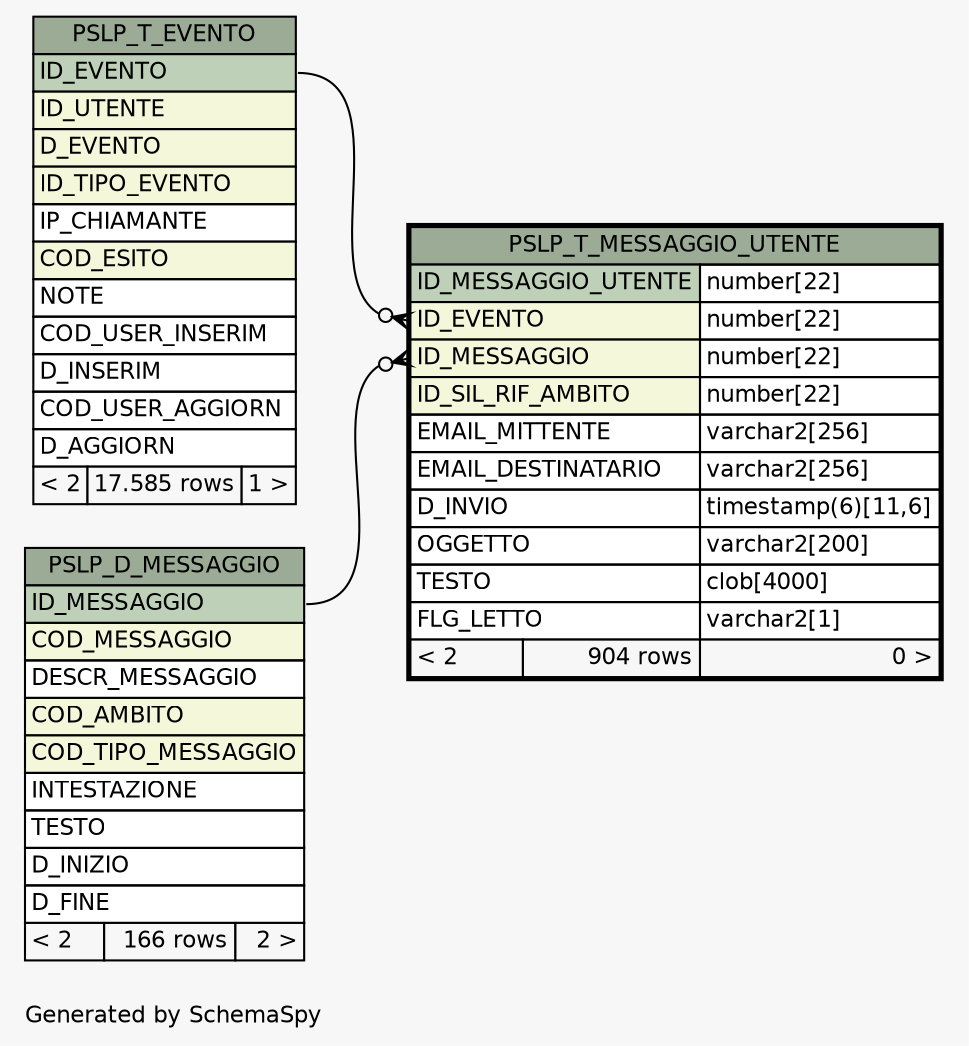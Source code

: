 // dot 2.38.0 on Windows 10 10.0
// SchemaSpy rev 590
digraph "oneDegreeRelationshipsDiagram" {
  graph [
    rankdir="RL"
    bgcolor="#f7f7f7"
    label="\nGenerated by SchemaSpy"
    labeljust="l"
    nodesep="0.18"
    ranksep="0.46"
    fontname="Helvetica"
    fontsize="11"
  ];
  node [
    fontname="Helvetica"
    fontsize="11"
    shape="plaintext"
  ];
  edge [
    arrowsize="0.8"
  ];
  "PSLP_T_MESSAGGIO_UTENTE":"ID_EVENTO":w -> "PSLP_T_EVENTO":"ID_EVENTO":e [arrowhead=none dir=back arrowtail=crowodot];
  "PSLP_T_MESSAGGIO_UTENTE":"ID_MESSAGGIO":w -> "PSLP_D_MESSAGGIO":"ID_MESSAGGIO":e [arrowhead=none dir=back arrowtail=crowodot];
  "PSLP_D_MESSAGGIO" [
    label=<
    <TABLE BORDER="0" CELLBORDER="1" CELLSPACING="0" BGCOLOR="#ffffff">
      <TR><TD COLSPAN="3" BGCOLOR="#9bab96" ALIGN="CENTER">PSLP_D_MESSAGGIO</TD></TR>
      <TR><TD PORT="ID_MESSAGGIO" COLSPAN="3" BGCOLOR="#bed1b8" ALIGN="LEFT">ID_MESSAGGIO</TD></TR>
      <TR><TD PORT="COD_MESSAGGIO" COLSPAN="3" BGCOLOR="#f4f7da" ALIGN="LEFT">COD_MESSAGGIO</TD></TR>
      <TR><TD PORT="DESCR_MESSAGGIO" COLSPAN="3" ALIGN="LEFT">DESCR_MESSAGGIO</TD></TR>
      <TR><TD PORT="COD_AMBITO" COLSPAN="3" BGCOLOR="#f4f7da" ALIGN="LEFT">COD_AMBITO</TD></TR>
      <TR><TD PORT="COD_TIPO_MESSAGGIO" COLSPAN="3" BGCOLOR="#f4f7da" ALIGN="LEFT">COD_TIPO_MESSAGGIO</TD></TR>
      <TR><TD PORT="INTESTAZIONE" COLSPAN="3" ALIGN="LEFT">INTESTAZIONE</TD></TR>
      <TR><TD PORT="TESTO" COLSPAN="3" ALIGN="LEFT">TESTO</TD></TR>
      <TR><TD PORT="D_INIZIO" COLSPAN="3" ALIGN="LEFT">D_INIZIO</TD></TR>
      <TR><TD PORT="D_FINE" COLSPAN="3" ALIGN="LEFT">D_FINE</TD></TR>
      <TR><TD ALIGN="LEFT" BGCOLOR="#f7f7f7">&lt; 2</TD><TD ALIGN="RIGHT" BGCOLOR="#f7f7f7">166 rows</TD><TD ALIGN="RIGHT" BGCOLOR="#f7f7f7">2 &gt;</TD></TR>
    </TABLE>>
    URL="PSLP_D_MESSAGGIO.html"
    tooltip="PSLP_D_MESSAGGIO"
  ];
  "PSLP_T_EVENTO" [
    label=<
    <TABLE BORDER="0" CELLBORDER="1" CELLSPACING="0" BGCOLOR="#ffffff">
      <TR><TD COLSPAN="3" BGCOLOR="#9bab96" ALIGN="CENTER">PSLP_T_EVENTO</TD></TR>
      <TR><TD PORT="ID_EVENTO" COLSPAN="3" BGCOLOR="#bed1b8" ALIGN="LEFT">ID_EVENTO</TD></TR>
      <TR><TD PORT="ID_UTENTE" COLSPAN="3" BGCOLOR="#f4f7da" ALIGN="LEFT">ID_UTENTE</TD></TR>
      <TR><TD PORT="D_EVENTO" COLSPAN="3" BGCOLOR="#f4f7da" ALIGN="LEFT">D_EVENTO</TD></TR>
      <TR><TD PORT="ID_TIPO_EVENTO" COLSPAN="3" BGCOLOR="#f4f7da" ALIGN="LEFT">ID_TIPO_EVENTO</TD></TR>
      <TR><TD PORT="IP_CHIAMANTE" COLSPAN="3" ALIGN="LEFT">IP_CHIAMANTE</TD></TR>
      <TR><TD PORT="COD_ESITO" COLSPAN="3" BGCOLOR="#f4f7da" ALIGN="LEFT">COD_ESITO</TD></TR>
      <TR><TD PORT="NOTE" COLSPAN="3" ALIGN="LEFT">NOTE</TD></TR>
      <TR><TD PORT="COD_USER_INSERIM" COLSPAN="3" ALIGN="LEFT">COD_USER_INSERIM</TD></TR>
      <TR><TD PORT="D_INSERIM" COLSPAN="3" ALIGN="LEFT">D_INSERIM</TD></TR>
      <TR><TD PORT="COD_USER_AGGIORN" COLSPAN="3" ALIGN="LEFT">COD_USER_AGGIORN</TD></TR>
      <TR><TD PORT="D_AGGIORN" COLSPAN="3" ALIGN="LEFT">D_AGGIORN</TD></TR>
      <TR><TD ALIGN="LEFT" BGCOLOR="#f7f7f7">&lt; 2</TD><TD ALIGN="RIGHT" BGCOLOR="#f7f7f7">17.585 rows</TD><TD ALIGN="RIGHT" BGCOLOR="#f7f7f7">1 &gt;</TD></TR>
    </TABLE>>
    URL="PSLP_T_EVENTO.html"
    tooltip="PSLP_T_EVENTO"
  ];
  "PSLP_T_MESSAGGIO_UTENTE" [
    label=<
    <TABLE BORDER="2" CELLBORDER="1" CELLSPACING="0" BGCOLOR="#ffffff">
      <TR><TD COLSPAN="3" BGCOLOR="#9bab96" ALIGN="CENTER">PSLP_T_MESSAGGIO_UTENTE</TD></TR>
      <TR><TD PORT="ID_MESSAGGIO_UTENTE" COLSPAN="2" BGCOLOR="#bed1b8" ALIGN="LEFT">ID_MESSAGGIO_UTENTE</TD><TD PORT="ID_MESSAGGIO_UTENTE.type" ALIGN="LEFT">number[22]</TD></TR>
      <TR><TD PORT="ID_EVENTO" COLSPAN="2" BGCOLOR="#f4f7da" ALIGN="LEFT">ID_EVENTO</TD><TD PORT="ID_EVENTO.type" ALIGN="LEFT">number[22]</TD></TR>
      <TR><TD PORT="ID_MESSAGGIO" COLSPAN="2" BGCOLOR="#f4f7da" ALIGN="LEFT">ID_MESSAGGIO</TD><TD PORT="ID_MESSAGGIO.type" ALIGN="LEFT">number[22]</TD></TR>
      <TR><TD PORT="ID_SIL_RIF_AMBITO" COLSPAN="2" BGCOLOR="#f4f7da" ALIGN="LEFT">ID_SIL_RIF_AMBITO</TD><TD PORT="ID_SIL_RIF_AMBITO.type" ALIGN="LEFT">number[22]</TD></TR>
      <TR><TD PORT="EMAIL_MITTENTE" COLSPAN="2" ALIGN="LEFT">EMAIL_MITTENTE</TD><TD PORT="EMAIL_MITTENTE.type" ALIGN="LEFT">varchar2[256]</TD></TR>
      <TR><TD PORT="EMAIL_DESTINATARIO" COLSPAN="2" ALIGN="LEFT">EMAIL_DESTINATARIO</TD><TD PORT="EMAIL_DESTINATARIO.type" ALIGN="LEFT">varchar2[256]</TD></TR>
      <TR><TD PORT="D_INVIO" COLSPAN="2" ALIGN="LEFT">D_INVIO</TD><TD PORT="D_INVIO.type" ALIGN="LEFT">timestamp(6)[11,6]</TD></TR>
      <TR><TD PORT="OGGETTO" COLSPAN="2" ALIGN="LEFT">OGGETTO</TD><TD PORT="OGGETTO.type" ALIGN="LEFT">varchar2[200]</TD></TR>
      <TR><TD PORT="TESTO" COLSPAN="2" ALIGN="LEFT">TESTO</TD><TD PORT="TESTO.type" ALIGN="LEFT">clob[4000]</TD></TR>
      <TR><TD PORT="FLG_LETTO" COLSPAN="2" ALIGN="LEFT">FLG_LETTO</TD><TD PORT="FLG_LETTO.type" ALIGN="LEFT">varchar2[1]</TD></TR>
      <TR><TD ALIGN="LEFT" BGCOLOR="#f7f7f7">&lt; 2</TD><TD ALIGN="RIGHT" BGCOLOR="#f7f7f7">904 rows</TD><TD ALIGN="RIGHT" BGCOLOR="#f7f7f7">0 &gt;</TD></TR>
    </TABLE>>
    URL="PSLP_T_MESSAGGIO_UTENTE.html"
    tooltip="PSLP_T_MESSAGGIO_UTENTE"
  ];
}
